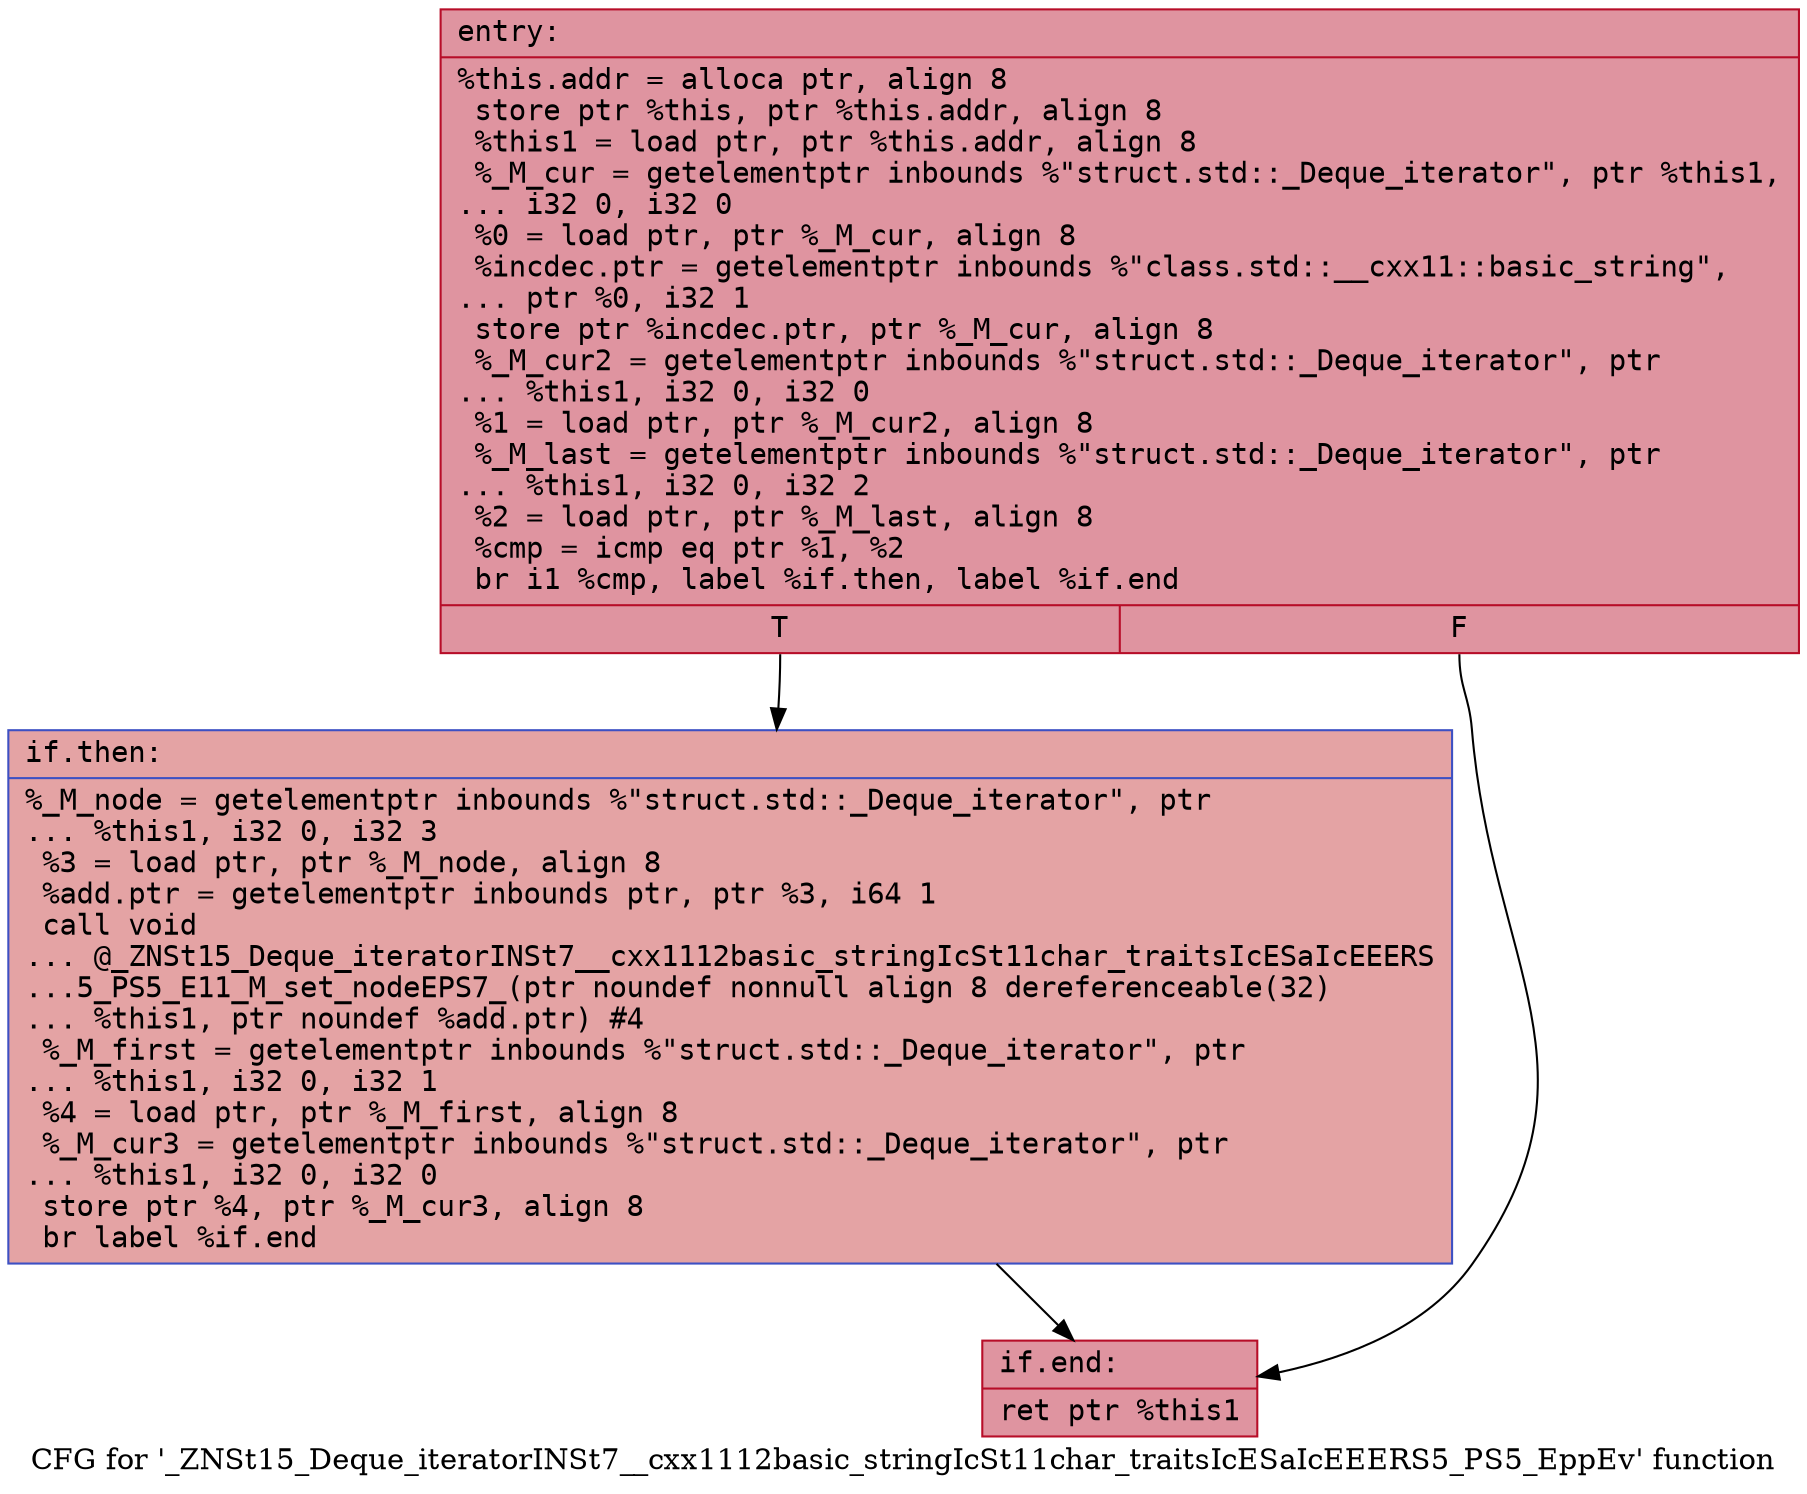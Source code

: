 digraph "CFG for '_ZNSt15_Deque_iteratorINSt7__cxx1112basic_stringIcSt11char_traitsIcESaIcEEERS5_PS5_EppEv' function" {
	label="CFG for '_ZNSt15_Deque_iteratorINSt7__cxx1112basic_stringIcSt11char_traitsIcESaIcEEERS5_PS5_EppEv' function";

	Node0x5651cd819520 [shape=record,color="#b70d28ff", style=filled, fillcolor="#b70d2870" fontname="Courier",label="{entry:\l|  %this.addr = alloca ptr, align 8\l  store ptr %this, ptr %this.addr, align 8\l  %this1 = load ptr, ptr %this.addr, align 8\l  %_M_cur = getelementptr inbounds %\"struct.std::_Deque_iterator\", ptr %this1,\l... i32 0, i32 0\l  %0 = load ptr, ptr %_M_cur, align 8\l  %incdec.ptr = getelementptr inbounds %\"class.std::__cxx11::basic_string\",\l... ptr %0, i32 1\l  store ptr %incdec.ptr, ptr %_M_cur, align 8\l  %_M_cur2 = getelementptr inbounds %\"struct.std::_Deque_iterator\", ptr\l... %this1, i32 0, i32 0\l  %1 = load ptr, ptr %_M_cur2, align 8\l  %_M_last = getelementptr inbounds %\"struct.std::_Deque_iterator\", ptr\l... %this1, i32 0, i32 2\l  %2 = load ptr, ptr %_M_last, align 8\l  %cmp = icmp eq ptr %1, %2\l  br i1 %cmp, label %if.then, label %if.end\l|{<s0>T|<s1>F}}"];
	Node0x5651cd819520:s0 -> Node0x5651cd819d00[tooltip="entry -> if.then\nProbability 37.50%" ];
	Node0x5651cd819520:s1 -> Node0x5651cd819d70[tooltip="entry -> if.end\nProbability 62.50%" ];
	Node0x5651cd819d00 [shape=record,color="#3d50c3ff", style=filled, fillcolor="#c32e3170" fontname="Courier",label="{if.then:\l|  %_M_node = getelementptr inbounds %\"struct.std::_Deque_iterator\", ptr\l... %this1, i32 0, i32 3\l  %3 = load ptr, ptr %_M_node, align 8\l  %add.ptr = getelementptr inbounds ptr, ptr %3, i64 1\l  call void\l... @_ZNSt15_Deque_iteratorINSt7__cxx1112basic_stringIcSt11char_traitsIcESaIcEEERS\l...5_PS5_E11_M_set_nodeEPS7_(ptr noundef nonnull align 8 dereferenceable(32)\l... %this1, ptr noundef %add.ptr) #4\l  %_M_first = getelementptr inbounds %\"struct.std::_Deque_iterator\", ptr\l... %this1, i32 0, i32 1\l  %4 = load ptr, ptr %_M_first, align 8\l  %_M_cur3 = getelementptr inbounds %\"struct.std::_Deque_iterator\", ptr\l... %this1, i32 0, i32 0\l  store ptr %4, ptr %_M_cur3, align 8\l  br label %if.end\l}"];
	Node0x5651cd819d00 -> Node0x5651cd819d70[tooltip="if.then -> if.end\nProbability 100.00%" ];
	Node0x5651cd819d70 [shape=record,color="#b70d28ff", style=filled, fillcolor="#b70d2870" fontname="Courier",label="{if.end:\l|  ret ptr %this1\l}"];
}

